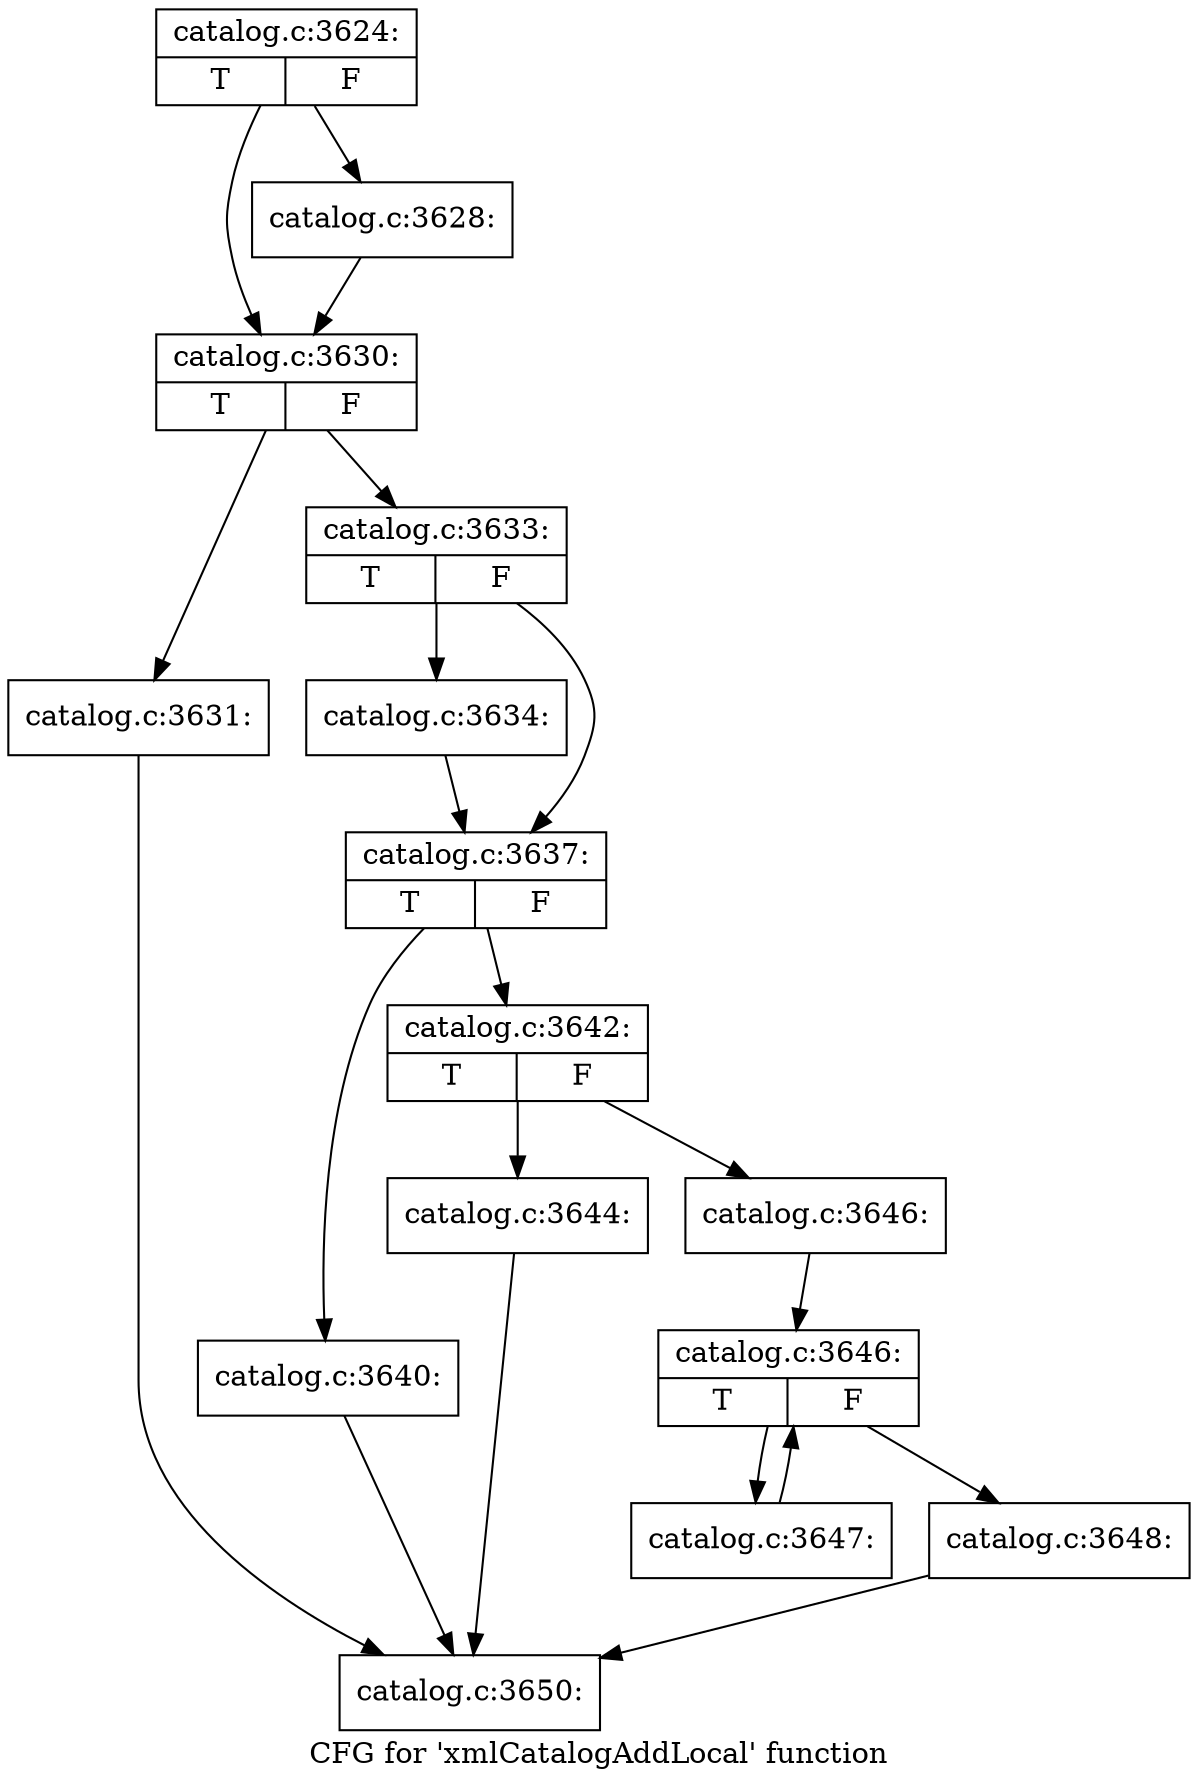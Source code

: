 digraph "CFG for 'xmlCatalogAddLocal' function" {
	label="CFG for 'xmlCatalogAddLocal' function";

	Node0x5650cc8f58e0 [shape=record,label="{catalog.c:3624:|{<s0>T|<s1>F}}"];
	Node0x5650cc8f58e0 -> Node0x5650cc8fc110;
	Node0x5650cc8f58e0 -> Node0x5650cc8fc0c0;
	Node0x5650cc8fc0c0 [shape=record,label="{catalog.c:3628:}"];
	Node0x5650cc8fc0c0 -> Node0x5650cc8fc110;
	Node0x5650cc8fc110 [shape=record,label="{catalog.c:3630:|{<s0>T|<s1>F}}"];
	Node0x5650cc8fc110 -> Node0x5650cc8fc460;
	Node0x5650cc8fc110 -> Node0x5650cc8fc4b0;
	Node0x5650cc8fc460 [shape=record,label="{catalog.c:3631:}"];
	Node0x5650cc8fc460 -> Node0x5650cc8fb320;
	Node0x5650cc8fc4b0 [shape=record,label="{catalog.c:3633:|{<s0>T|<s1>F}}"];
	Node0x5650cc8fc4b0 -> Node0x5650cc8fc9a0;
	Node0x5650cc8fc4b0 -> Node0x5650cc8fc9f0;
	Node0x5650cc8fc9a0 [shape=record,label="{catalog.c:3634:}"];
	Node0x5650cc8fc9a0 -> Node0x5650cc8fc9f0;
	Node0x5650cc8fc9f0 [shape=record,label="{catalog.c:3637:|{<s0>T|<s1>F}}"];
	Node0x5650cc8fc9f0 -> Node0x5650cc8fd560;
	Node0x5650cc8fc9f0 -> Node0x5650cc8fd5b0;
	Node0x5650cc8fd560 [shape=record,label="{catalog.c:3640:}"];
	Node0x5650cc8fd560 -> Node0x5650cc8fb320;
	Node0x5650cc8fd5b0 [shape=record,label="{catalog.c:3642:|{<s0>T|<s1>F}}"];
	Node0x5650cc8fd5b0 -> Node0x5650cc8fdca0;
	Node0x5650cc8fd5b0 -> Node0x5650cc8fdcf0;
	Node0x5650cc8fdca0 [shape=record,label="{catalog.c:3644:}"];
	Node0x5650cc8fdca0 -> Node0x5650cc8fb320;
	Node0x5650cc8fdcf0 [shape=record,label="{catalog.c:3646:}"];
	Node0x5650cc8fdcf0 -> Node0x5650cc8fe240;
	Node0x5650cc8fe240 [shape=record,label="{catalog.c:3646:|{<s0>T|<s1>F}}"];
	Node0x5650cc8fe240 -> Node0x5650cc8fe690;
	Node0x5650cc8fe240 -> Node0x5650cc8fe420;
	Node0x5650cc8fe690 [shape=record,label="{catalog.c:3647:}"];
	Node0x5650cc8fe690 -> Node0x5650cc8fe240;
	Node0x5650cc8fe420 [shape=record,label="{catalog.c:3648:}"];
	Node0x5650cc8fe420 -> Node0x5650cc8fb320;
	Node0x5650cc8fb320 [shape=record,label="{catalog.c:3650:}"];
}
